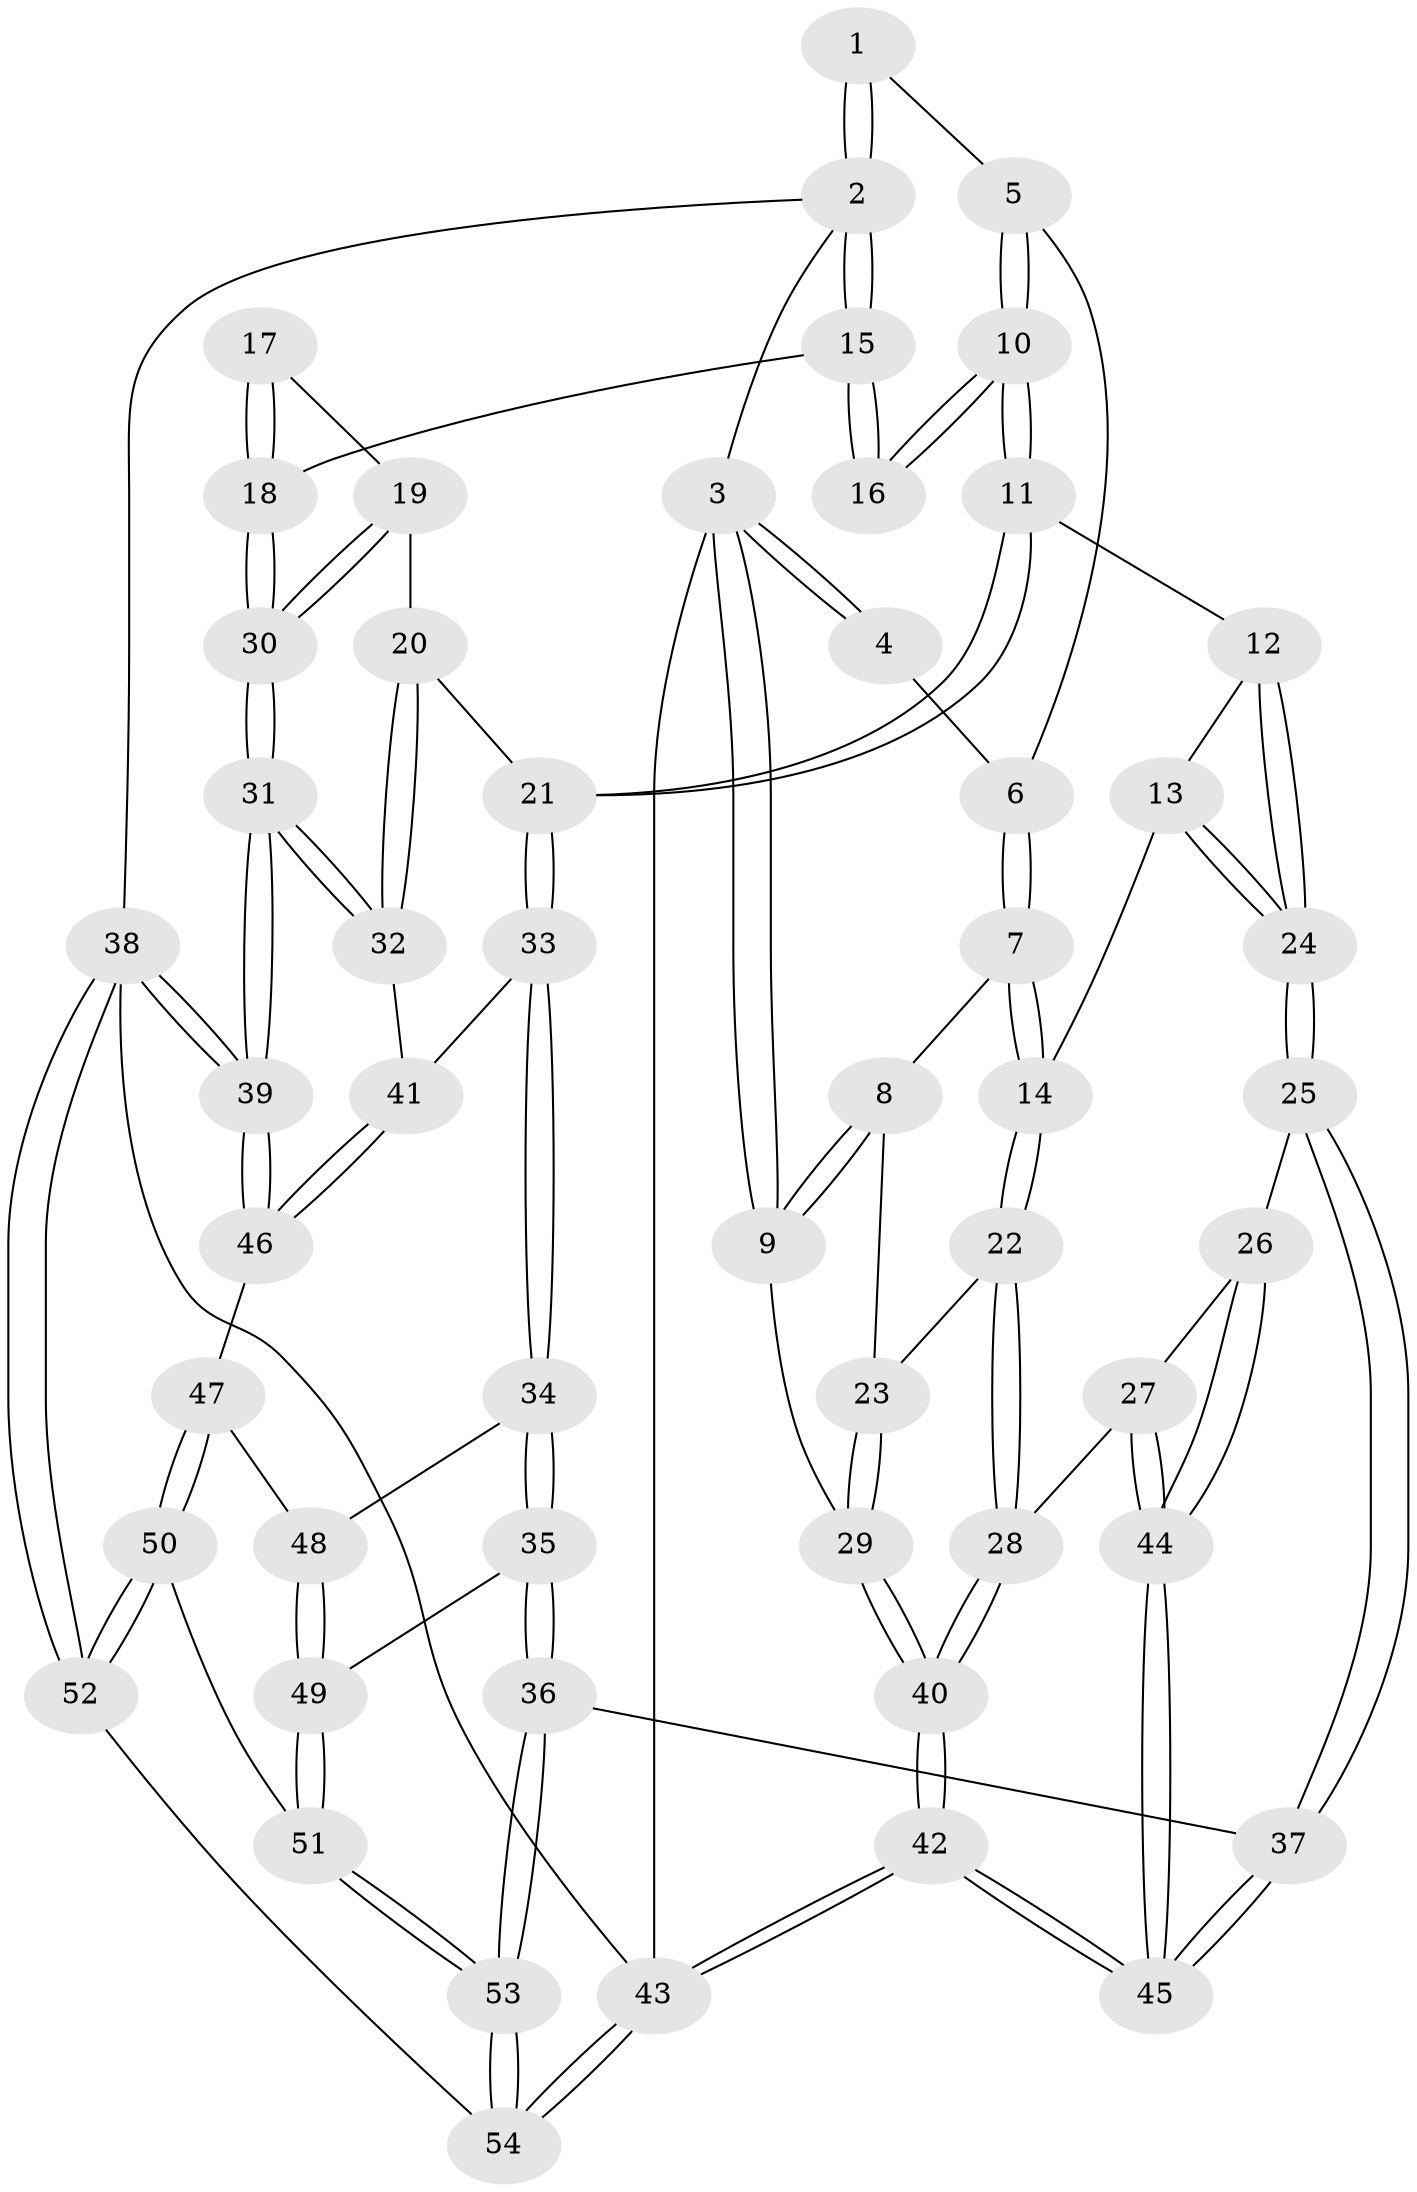 // Generated by graph-tools (version 1.1) at 2025/03/03/09/25 03:03:15]
// undirected, 54 vertices, 132 edges
graph export_dot {
graph [start="1"]
  node [color=gray90,style=filled];
  1 [pos="+0.7323826419827267+0"];
  2 [pos="+1+0"];
  3 [pos="+0+0"];
  4 [pos="+0.3184625920019537+0"];
  5 [pos="+0.6879080318847577+0.14880602572245402"];
  6 [pos="+0.3240443256867809+0.13298476854666"];
  7 [pos="+0.272903650735565+0.24904751453304927"];
  8 [pos="+0.20404717139969558+0.2424204613383512"];
  9 [pos="+0+0"];
  10 [pos="+0.7212067928182954+0.2686348211410946"];
  11 [pos="+0.7011750312137314+0.3375254095809744"];
  12 [pos="+0.6696035059947408+0.3422347092937788"];
  13 [pos="+0.32114513872633305+0.2833213949189158"];
  14 [pos="+0.2752790540286911+0.25421667580754514"];
  15 [pos="+1+0"];
  16 [pos="+0.7998527472598573+0.2535982664000863"];
  17 [pos="+0.9395835182651255+0.2746573659375307"];
  18 [pos="+1+0.20063793819573797"];
  19 [pos="+0.979463906575721+0.43936717547946014"];
  20 [pos="+0.9091580229366764+0.4552350004009791"];
  21 [pos="+0.7502155403326035+0.46020509732236564"];
  22 [pos="+0.20452585128560746+0.509684177786243"];
  23 [pos="+0+0.39653538306244"];
  24 [pos="+0.44128560965599056+0.49538639162235176"];
  25 [pos="+0.4100140765619015+0.6744776427601987"];
  26 [pos="+0.39303885691030754+0.6657919153071715"];
  27 [pos="+0.2662867439174433+0.5890059559415253"];
  28 [pos="+0.20539874301529767+0.5198496838613913"];
  29 [pos="+0+0.4269387547257177"];
  30 [pos="+1+0.4458237462119833"];
  31 [pos="+1+0.7280994788057301"];
  32 [pos="+1+0.6461099915393264"];
  33 [pos="+0.7400533795431813+0.5344013976816648"];
  34 [pos="+0.6463212431013633+0.6269295080148551"];
  35 [pos="+0.5272803563138846+0.7113703998790507"];
  36 [pos="+0.4526862182114709+0.734076903185788"];
  37 [pos="+0.450219737910407+0.7321774194078652"];
  38 [pos="+1+1"];
  39 [pos="+1+0.7899196428458636"];
  40 [pos="+0+0.7026536607893503"];
  41 [pos="+0.8302241910980974+0.6239202824651877"];
  42 [pos="+0+0.977222646276091"];
  43 [pos="+0+1"];
  44 [pos="+0.07980524516496648+0.7638804980523344"];
  45 [pos="+0+0.9483134220914571"];
  46 [pos="+0.843375748581978+0.7264613726743989"];
  47 [pos="+0.8344568577997549+0.7728693505487475"];
  48 [pos="+0.7400850705223045+0.741229491386974"];
  49 [pos="+0.746907807864927+0.8575621504027809"];
  50 [pos="+0.8371975812364956+0.9116576093688903"];
  51 [pos="+0.7843347953154931+0.8921015722619632"];
  52 [pos="+1+1"];
  53 [pos="+0.45540530327564654+0.9780078152176792"];
  54 [pos="+0.41789193919443046+1"];
  1 -- 2;
  1 -- 2;
  1 -- 5;
  2 -- 3;
  2 -- 15;
  2 -- 15;
  2 -- 38;
  3 -- 4;
  3 -- 4;
  3 -- 9;
  3 -- 9;
  3 -- 43;
  4 -- 6;
  5 -- 6;
  5 -- 10;
  5 -- 10;
  6 -- 7;
  6 -- 7;
  7 -- 8;
  7 -- 14;
  7 -- 14;
  8 -- 9;
  8 -- 9;
  8 -- 23;
  9 -- 29;
  10 -- 11;
  10 -- 11;
  10 -- 16;
  10 -- 16;
  11 -- 12;
  11 -- 21;
  11 -- 21;
  12 -- 13;
  12 -- 24;
  12 -- 24;
  13 -- 14;
  13 -- 24;
  13 -- 24;
  14 -- 22;
  14 -- 22;
  15 -- 16;
  15 -- 16;
  15 -- 18;
  17 -- 18;
  17 -- 18;
  17 -- 19;
  18 -- 30;
  18 -- 30;
  19 -- 20;
  19 -- 30;
  19 -- 30;
  20 -- 21;
  20 -- 32;
  20 -- 32;
  21 -- 33;
  21 -- 33;
  22 -- 23;
  22 -- 28;
  22 -- 28;
  23 -- 29;
  23 -- 29;
  24 -- 25;
  24 -- 25;
  25 -- 26;
  25 -- 37;
  25 -- 37;
  26 -- 27;
  26 -- 44;
  26 -- 44;
  27 -- 28;
  27 -- 44;
  27 -- 44;
  28 -- 40;
  28 -- 40;
  29 -- 40;
  29 -- 40;
  30 -- 31;
  30 -- 31;
  31 -- 32;
  31 -- 32;
  31 -- 39;
  31 -- 39;
  32 -- 41;
  33 -- 34;
  33 -- 34;
  33 -- 41;
  34 -- 35;
  34 -- 35;
  34 -- 48;
  35 -- 36;
  35 -- 36;
  35 -- 49;
  36 -- 37;
  36 -- 53;
  36 -- 53;
  37 -- 45;
  37 -- 45;
  38 -- 39;
  38 -- 39;
  38 -- 52;
  38 -- 52;
  38 -- 43;
  39 -- 46;
  39 -- 46;
  40 -- 42;
  40 -- 42;
  41 -- 46;
  41 -- 46;
  42 -- 43;
  42 -- 43;
  42 -- 45;
  42 -- 45;
  43 -- 54;
  43 -- 54;
  44 -- 45;
  44 -- 45;
  46 -- 47;
  47 -- 48;
  47 -- 50;
  47 -- 50;
  48 -- 49;
  48 -- 49;
  49 -- 51;
  49 -- 51;
  50 -- 51;
  50 -- 52;
  50 -- 52;
  51 -- 53;
  51 -- 53;
  52 -- 54;
  53 -- 54;
  53 -- 54;
}

